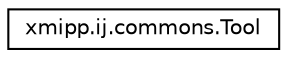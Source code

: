 digraph "Graphical Class Hierarchy"
{
  edge [fontname="Helvetica",fontsize="10",labelfontname="Helvetica",labelfontsize="10"];
  node [fontname="Helvetica",fontsize="10",shape=record];
  rankdir="LR";
  Node0 [label="xmipp.ij.commons.Tool",height=0.2,width=0.4,color="black", fillcolor="white", style="filled",URL="$enumxmipp_1_1ij_1_1commons_1_1Tool.html"];
}
